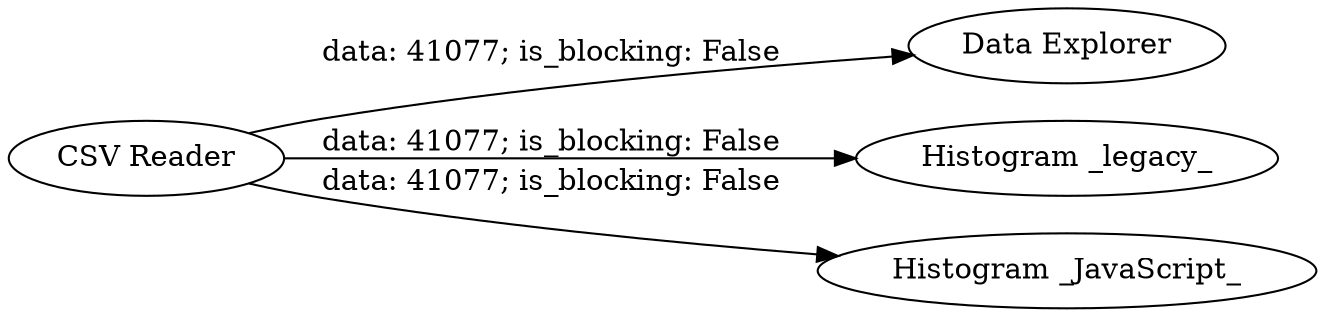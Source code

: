 digraph {
	"7103724908652682707_2" [label="Data Explorer"]
	"7103724908652682707_4" [label="Histogram _legacy_"]
	"7103724908652682707_3" [label="Histogram _JavaScript_"]
	"7103724908652682707_1" [label="CSV Reader"]
	"7103724908652682707_1" -> "7103724908652682707_3" [label="data: 41077; is_blocking: False"]
	"7103724908652682707_1" -> "7103724908652682707_2" [label="data: 41077; is_blocking: False"]
	"7103724908652682707_1" -> "7103724908652682707_4" [label="data: 41077; is_blocking: False"]
	rankdir=LR
}
